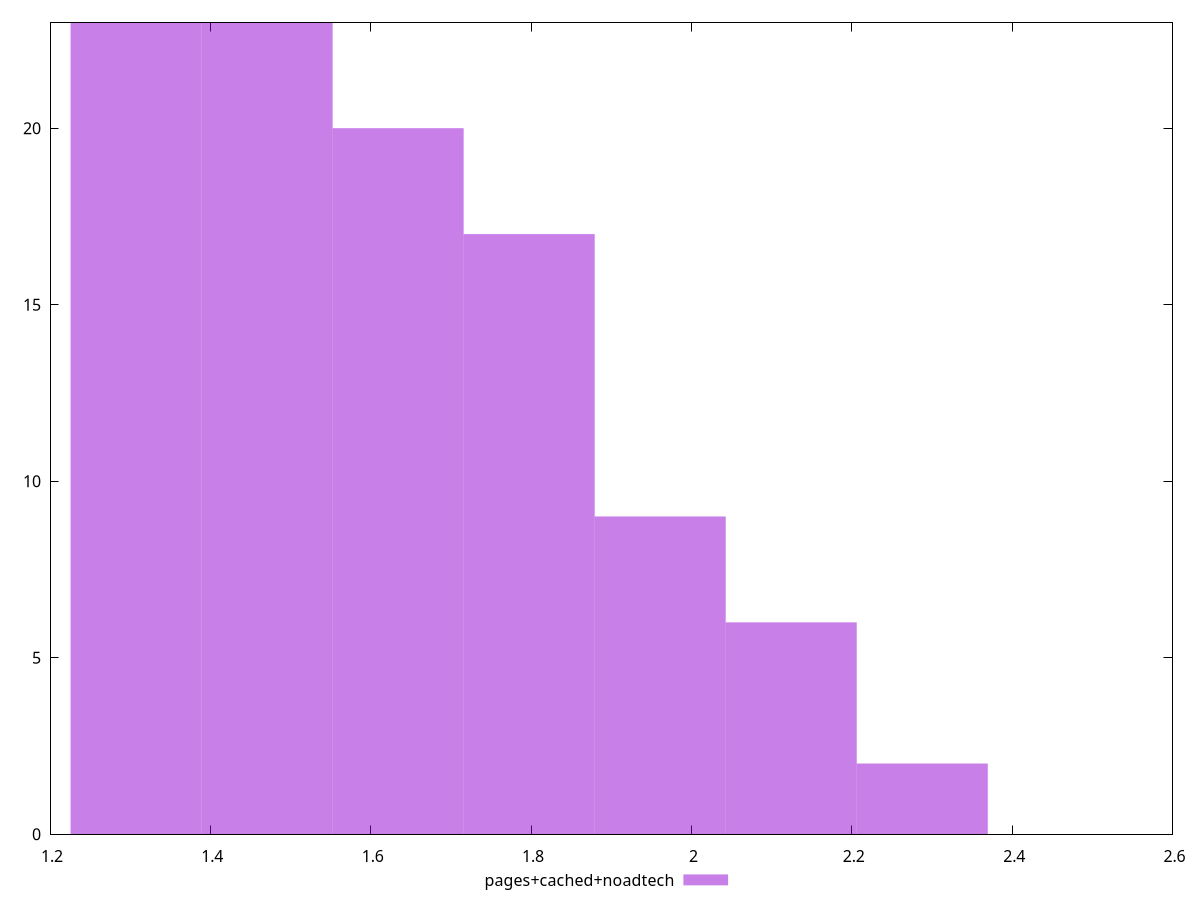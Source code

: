 $_pagesCachedNoadtech <<EOF
1.9610468757803083 9
1.6342057298169235 20
2.1244674487620006 6
1.3073645838535388 23
1.797626302798616 17
1.4707851568352313 23
2.2878880217436928 2
EOF
set key outside below
set terminal pngcairo
set output "report_00004_2020-11-02T20-21-41.718Z/server-response-time/pages+cached+noadtech//raw_hist.png"
set yrange [0:23]
set boxwidth 0.16342057298169235
set style fill transparent solid 0.5 noborder
plot $_pagesCachedNoadtech title "pages+cached+noadtech" with boxes ,